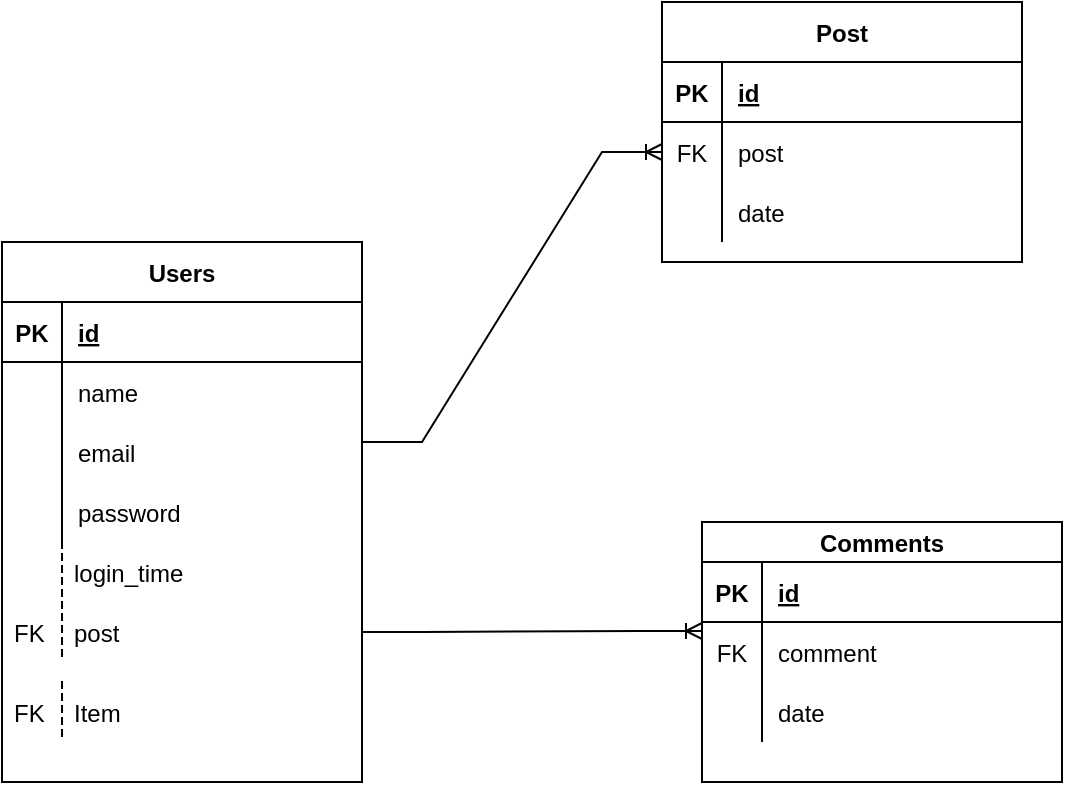 <mxfile version="15.4.0" type="device"><diagram id="IkVuqe74ITvd9V5jo-LK" name="Page-1"><mxGraphModel dx="866" dy="846" grid="1" gridSize="10" guides="1" tooltips="1" connect="1" arrows="1" fold="1" page="1" pageScale="1" pageWidth="850" pageHeight="1100" math="0" shadow="0"><root><mxCell id="0"/><mxCell id="1" parent="0"/><mxCell id="w8d0RJv6tpYtaPAGc3VM-93" value="Post" style="shape=table;startSize=30;container=1;collapsible=1;childLayout=tableLayout;fixedRows=1;rowLines=0;fontStyle=1;align=center;resizeLast=1;" parent="1" vertex="1"><mxGeometry x="510" y="60" width="180" height="130" as="geometry"/></mxCell><mxCell id="w8d0RJv6tpYtaPAGc3VM-94" value="" style="shape=partialRectangle;collapsible=0;dropTarget=0;pointerEvents=0;fillColor=none;top=0;left=0;bottom=1;right=0;points=[[0,0.5],[1,0.5]];portConstraint=eastwest;" parent="w8d0RJv6tpYtaPAGc3VM-93" vertex="1"><mxGeometry y="30" width="180" height="30" as="geometry"/></mxCell><mxCell id="w8d0RJv6tpYtaPAGc3VM-95" value="PK" style="shape=partialRectangle;connectable=0;fillColor=none;top=0;left=0;bottom=0;right=0;fontStyle=1;overflow=hidden;" parent="w8d0RJv6tpYtaPAGc3VM-94" vertex="1"><mxGeometry width="30" height="30" as="geometry"><mxRectangle width="30" height="30" as="alternateBounds"/></mxGeometry></mxCell><mxCell id="w8d0RJv6tpYtaPAGc3VM-96" value="id" style="shape=partialRectangle;connectable=0;fillColor=none;top=0;left=0;bottom=0;right=0;align=left;spacingLeft=6;fontStyle=5;overflow=hidden;" parent="w8d0RJv6tpYtaPAGc3VM-94" vertex="1"><mxGeometry x="30" width="150" height="30" as="geometry"><mxRectangle width="150" height="30" as="alternateBounds"/></mxGeometry></mxCell><mxCell id="w8d0RJv6tpYtaPAGc3VM-106" value="" style="shape=partialRectangle;collapsible=0;dropTarget=0;pointerEvents=0;fillColor=none;top=0;left=0;bottom=0;right=0;points=[[0,0.5],[1,0.5]];portConstraint=eastwest;" parent="w8d0RJv6tpYtaPAGc3VM-93" vertex="1"><mxGeometry y="60" width="180" height="30" as="geometry"/></mxCell><mxCell id="w8d0RJv6tpYtaPAGc3VM-107" value="FK" style="shape=partialRectangle;connectable=0;fillColor=none;top=0;left=0;bottom=0;right=0;fontStyle=0;overflow=hidden;" parent="w8d0RJv6tpYtaPAGc3VM-106" vertex="1"><mxGeometry width="30" height="30" as="geometry"><mxRectangle width="30" height="30" as="alternateBounds"/></mxGeometry></mxCell><mxCell id="w8d0RJv6tpYtaPAGc3VM-108" value="post" style="shape=partialRectangle;connectable=0;fillColor=none;top=0;left=0;bottom=0;right=0;align=left;spacingLeft=6;fontStyle=0;overflow=hidden;" parent="w8d0RJv6tpYtaPAGc3VM-106" vertex="1"><mxGeometry x="30" width="150" height="30" as="geometry"><mxRectangle width="150" height="30" as="alternateBounds"/></mxGeometry></mxCell><mxCell id="w8d0RJv6tpYtaPAGc3VM-97" value="" style="shape=partialRectangle;collapsible=0;dropTarget=0;pointerEvents=0;fillColor=none;top=0;left=0;bottom=0;right=0;points=[[0,0.5],[1,0.5]];portConstraint=eastwest;" parent="w8d0RJv6tpYtaPAGc3VM-93" vertex="1"><mxGeometry y="90" width="180" height="30" as="geometry"/></mxCell><mxCell id="w8d0RJv6tpYtaPAGc3VM-98" value="" style="shape=partialRectangle;connectable=0;fillColor=none;top=0;left=0;bottom=0;right=0;editable=1;overflow=hidden;" parent="w8d0RJv6tpYtaPAGc3VM-97" vertex="1"><mxGeometry width="30" height="30" as="geometry"><mxRectangle width="30" height="30" as="alternateBounds"/></mxGeometry></mxCell><mxCell id="w8d0RJv6tpYtaPAGc3VM-99" value="date" style="shape=partialRectangle;connectable=0;fillColor=none;top=0;left=0;bottom=0;right=0;align=left;spacingLeft=6;overflow=hidden;" parent="w8d0RJv6tpYtaPAGc3VM-97" vertex="1"><mxGeometry x="30" width="150" height="30" as="geometry"><mxRectangle width="150" height="30" as="alternateBounds"/></mxGeometry></mxCell><mxCell id="w8d0RJv6tpYtaPAGc3VM-109" value="Comments" style="shape=table;startSize=20;container=1;collapsible=1;childLayout=tableLayout;fixedRows=1;rowLines=0;fontStyle=1;align=center;resizeLast=1;" parent="1" vertex="1"><mxGeometry x="530" y="320" width="180" height="130" as="geometry"/></mxCell><mxCell id="w8d0RJv6tpYtaPAGc3VM-110" value="" style="shape=partialRectangle;collapsible=0;dropTarget=0;pointerEvents=0;fillColor=none;top=0;left=0;bottom=1;right=0;points=[[0,0.5],[1,0.5]];portConstraint=eastwest;" parent="w8d0RJv6tpYtaPAGc3VM-109" vertex="1"><mxGeometry y="20" width="180" height="30" as="geometry"/></mxCell><mxCell id="w8d0RJv6tpYtaPAGc3VM-111" value="PK" style="shape=partialRectangle;connectable=0;fillColor=none;top=0;left=0;bottom=0;right=0;fontStyle=1;overflow=hidden;" parent="w8d0RJv6tpYtaPAGc3VM-110" vertex="1"><mxGeometry width="30" height="30" as="geometry"><mxRectangle width="30" height="30" as="alternateBounds"/></mxGeometry></mxCell><mxCell id="w8d0RJv6tpYtaPAGc3VM-112" value="id" style="shape=partialRectangle;connectable=0;fillColor=none;top=0;left=0;bottom=0;right=0;align=left;spacingLeft=6;fontStyle=5;overflow=hidden;" parent="w8d0RJv6tpYtaPAGc3VM-110" vertex="1"><mxGeometry x="30" width="150" height="30" as="geometry"><mxRectangle width="150" height="30" as="alternateBounds"/></mxGeometry></mxCell><mxCell id="w8d0RJv6tpYtaPAGc3VM-122" value="" style="shape=partialRectangle;collapsible=0;dropTarget=0;pointerEvents=0;fillColor=none;top=0;left=0;bottom=0;right=0;points=[[0,0.5],[1,0.5]];portConstraint=eastwest;" parent="w8d0RJv6tpYtaPAGc3VM-109" vertex="1"><mxGeometry y="50" width="180" height="30" as="geometry"/></mxCell><mxCell id="w8d0RJv6tpYtaPAGc3VM-123" value="FK" style="shape=partialRectangle;connectable=0;fillColor=none;top=0;left=0;bottom=0;right=0;fontStyle=0;overflow=hidden;" parent="w8d0RJv6tpYtaPAGc3VM-122" vertex="1"><mxGeometry width="30" height="30" as="geometry"><mxRectangle width="30" height="30" as="alternateBounds"/></mxGeometry></mxCell><mxCell id="w8d0RJv6tpYtaPAGc3VM-124" value="comment" style="shape=partialRectangle;connectable=0;fillColor=none;top=0;left=0;bottom=0;right=0;align=left;spacingLeft=6;fontStyle=0;overflow=hidden;" parent="w8d0RJv6tpYtaPAGc3VM-122" vertex="1"><mxGeometry x="30" width="150" height="30" as="geometry"><mxRectangle width="150" height="30" as="alternateBounds"/></mxGeometry></mxCell><mxCell id="w8d0RJv6tpYtaPAGc3VM-113" value="" style="shape=partialRectangle;collapsible=0;dropTarget=0;pointerEvents=0;fillColor=none;top=0;left=0;bottom=0;right=0;points=[[0,0.5],[1,0.5]];portConstraint=eastwest;" parent="w8d0RJv6tpYtaPAGc3VM-109" vertex="1"><mxGeometry y="80" width="180" height="30" as="geometry"/></mxCell><mxCell id="w8d0RJv6tpYtaPAGc3VM-114" value="" style="shape=partialRectangle;connectable=0;fillColor=none;top=0;left=0;bottom=0;right=0;editable=1;overflow=hidden;" parent="w8d0RJv6tpYtaPAGc3VM-113" vertex="1"><mxGeometry width="30" height="30" as="geometry"><mxRectangle width="30" height="30" as="alternateBounds"/></mxGeometry></mxCell><mxCell id="w8d0RJv6tpYtaPAGc3VM-115" value="date" style="shape=partialRectangle;connectable=0;fillColor=none;top=0;left=0;bottom=0;right=0;align=left;spacingLeft=6;overflow=hidden;" parent="w8d0RJv6tpYtaPAGc3VM-113" vertex="1"><mxGeometry x="30" width="150" height="30" as="geometry"><mxRectangle width="150" height="30" as="alternateBounds"/></mxGeometry></mxCell><mxCell id="w8d0RJv6tpYtaPAGc3VM-137" value="" style="edgeStyle=entityRelationEdgeStyle;fontSize=12;html=1;endArrow=ERoneToMany;rounded=0;" parent="1" target="w8d0RJv6tpYtaPAGc3VM-106" edge="1"><mxGeometry width="100" height="100" relative="1" as="geometry"><mxPoint x="360" y="280" as="sourcePoint"/><mxPoint x="470" y="170" as="targetPoint"/></mxGeometry></mxCell><mxCell id="w8d0RJv6tpYtaPAGc3VM-139" value="" style="edgeStyle=entityRelationEdgeStyle;fontSize=12;html=1;endArrow=ERoneToMany;rounded=0;" parent="1" edge="1"><mxGeometry width="100" height="100" relative="1" as="geometry"><mxPoint x="360" y="375" as="sourcePoint"/><mxPoint x="530" y="374.5" as="targetPoint"/></mxGeometry></mxCell><mxCell id="qipkRwJ9tkGy5b8ycpIj-1" value="Users" style="shape=table;startSize=30;container=1;collapsible=1;childLayout=tableLayout;fixedRows=1;rowLines=0;fontStyle=1;align=center;resizeLast=1;" vertex="1" parent="1"><mxGeometry x="180" y="180" width="180" height="270" as="geometry"/></mxCell><mxCell id="qipkRwJ9tkGy5b8ycpIj-2" value="" style="shape=partialRectangle;collapsible=0;dropTarget=0;pointerEvents=0;fillColor=none;top=0;left=0;bottom=1;right=0;points=[[0,0.5],[1,0.5]];portConstraint=eastwest;" vertex="1" parent="qipkRwJ9tkGy5b8ycpIj-1"><mxGeometry y="30" width="180" height="30" as="geometry"/></mxCell><mxCell id="qipkRwJ9tkGy5b8ycpIj-3" value="PK" style="shape=partialRectangle;connectable=0;fillColor=none;top=0;left=0;bottom=0;right=0;fontStyle=1;overflow=hidden;" vertex="1" parent="qipkRwJ9tkGy5b8ycpIj-2"><mxGeometry width="30" height="30" as="geometry"><mxRectangle width="30" height="30" as="alternateBounds"/></mxGeometry></mxCell><mxCell id="qipkRwJ9tkGy5b8ycpIj-4" value="id" style="shape=partialRectangle;connectable=0;fillColor=none;top=0;left=0;bottom=0;right=0;align=left;spacingLeft=6;fontStyle=5;overflow=hidden;" vertex="1" parent="qipkRwJ9tkGy5b8ycpIj-2"><mxGeometry x="30" width="150" height="30" as="geometry"><mxRectangle width="150" height="30" as="alternateBounds"/></mxGeometry></mxCell><mxCell id="qipkRwJ9tkGy5b8ycpIj-5" value="" style="shape=partialRectangle;collapsible=0;dropTarget=0;pointerEvents=0;fillColor=none;top=0;left=0;bottom=0;right=0;points=[[0,0.5],[1,0.5]];portConstraint=eastwest;" vertex="1" parent="qipkRwJ9tkGy5b8ycpIj-1"><mxGeometry y="60" width="180" height="30" as="geometry"/></mxCell><mxCell id="qipkRwJ9tkGy5b8ycpIj-6" value="" style="shape=partialRectangle;connectable=0;fillColor=none;top=0;left=0;bottom=0;right=0;editable=1;overflow=hidden;" vertex="1" parent="qipkRwJ9tkGy5b8ycpIj-5"><mxGeometry width="30" height="30" as="geometry"><mxRectangle width="30" height="30" as="alternateBounds"/></mxGeometry></mxCell><mxCell id="qipkRwJ9tkGy5b8ycpIj-7" value="name" style="shape=partialRectangle;connectable=0;fillColor=none;top=0;left=0;bottom=0;right=0;align=left;spacingLeft=6;overflow=hidden;" vertex="1" parent="qipkRwJ9tkGy5b8ycpIj-5"><mxGeometry x="30" width="150" height="30" as="geometry"><mxRectangle width="150" height="30" as="alternateBounds"/></mxGeometry></mxCell><mxCell id="qipkRwJ9tkGy5b8ycpIj-8" value="" style="shape=partialRectangle;collapsible=0;dropTarget=0;pointerEvents=0;fillColor=none;top=0;left=0;bottom=0;right=0;points=[[0,0.5],[1,0.5]];portConstraint=eastwest;" vertex="1" parent="qipkRwJ9tkGy5b8ycpIj-1"><mxGeometry y="90" width="180" height="30" as="geometry"/></mxCell><mxCell id="qipkRwJ9tkGy5b8ycpIj-9" value="" style="shape=partialRectangle;connectable=0;fillColor=none;top=0;left=0;bottom=0;right=0;editable=1;overflow=hidden;" vertex="1" parent="qipkRwJ9tkGy5b8ycpIj-8"><mxGeometry width="30" height="30" as="geometry"><mxRectangle width="30" height="30" as="alternateBounds"/></mxGeometry></mxCell><mxCell id="qipkRwJ9tkGy5b8ycpIj-10" value="email" style="shape=partialRectangle;connectable=0;fillColor=none;top=0;left=0;bottom=0;right=0;align=left;spacingLeft=6;overflow=hidden;" vertex="1" parent="qipkRwJ9tkGy5b8ycpIj-8"><mxGeometry x="30" width="150" height="30" as="geometry"><mxRectangle width="150" height="30" as="alternateBounds"/></mxGeometry></mxCell><mxCell id="qipkRwJ9tkGy5b8ycpIj-11" value="" style="shape=partialRectangle;collapsible=0;dropTarget=0;pointerEvents=0;fillColor=none;top=0;left=0;bottom=0;right=0;points=[[0,0.5],[1,0.5]];portConstraint=eastwest;" vertex="1" parent="qipkRwJ9tkGy5b8ycpIj-1"><mxGeometry y="120" width="180" height="30" as="geometry"/></mxCell><mxCell id="qipkRwJ9tkGy5b8ycpIj-12" value="" style="shape=partialRectangle;connectable=0;fillColor=none;top=0;left=0;bottom=0;right=0;editable=1;overflow=hidden;" vertex="1" parent="qipkRwJ9tkGy5b8ycpIj-11"><mxGeometry width="30" height="30" as="geometry"><mxRectangle width="30" height="30" as="alternateBounds"/></mxGeometry></mxCell><mxCell id="qipkRwJ9tkGy5b8ycpIj-13" value="password" style="shape=partialRectangle;connectable=0;fillColor=none;top=0;left=0;bottom=0;right=0;align=left;spacingLeft=6;overflow=hidden;" vertex="1" parent="qipkRwJ9tkGy5b8ycpIj-11"><mxGeometry x="30" width="150" height="30" as="geometry"><mxRectangle width="150" height="30" as="alternateBounds"/></mxGeometry></mxCell><mxCell id="qipkRwJ9tkGy5b8ycpIj-14" value="login_time" style="shape=partialRectangle;fillColor=none;align=left;verticalAlign=middle;strokeColor=none;spacingLeft=34;rotatable=0;points=[[0,0.5],[1,0.5]];portConstraint=eastwest;dropTarget=0;" vertex="1" parent="1"><mxGeometry x="180" y="330" width="90" height="30" as="geometry"/></mxCell><mxCell id="qipkRwJ9tkGy5b8ycpIj-15" value="" style="shape=partialRectangle;top=0;left=0;bottom=0;fillColor=none;stokeWidth=1;dashed=1;align=left;verticalAlign=middle;spacingLeft=4;spacingRight=4;overflow=hidden;rotatable=0;points=[];portConstraint=eastwest;part=1;" vertex="1" connectable="0" parent="qipkRwJ9tkGy5b8ycpIj-14"><mxGeometry width="30" height="30" as="geometry"/></mxCell><mxCell id="qipkRwJ9tkGy5b8ycpIj-16" value="post" style="shape=partialRectangle;fillColor=none;align=left;verticalAlign=middle;strokeColor=none;spacingLeft=34;rotatable=0;points=[[0,0.5],[1,0.5]];portConstraint=eastwest;dropTarget=0;" vertex="1" parent="1"><mxGeometry x="180" y="360" width="90" height="30" as="geometry"/></mxCell><mxCell id="qipkRwJ9tkGy5b8ycpIj-17" value="FK" style="shape=partialRectangle;top=0;left=0;bottom=0;fillColor=none;stokeWidth=1;dashed=1;align=left;verticalAlign=middle;spacingLeft=4;spacingRight=4;overflow=hidden;rotatable=0;points=[];portConstraint=eastwest;part=1;" vertex="1" connectable="0" parent="qipkRwJ9tkGy5b8ycpIj-16"><mxGeometry width="30" height="30" as="geometry"/></mxCell><mxCell id="qipkRwJ9tkGy5b8ycpIj-21" value="Item" style="shape=partialRectangle;fillColor=none;align=left;verticalAlign=middle;strokeColor=none;spacingLeft=34;rotatable=0;points=[[0,0.5],[1,0.5]];portConstraint=eastwest;dropTarget=0;" vertex="1" parent="1"><mxGeometry x="180" y="400" width="90" height="30" as="geometry"/></mxCell><mxCell id="qipkRwJ9tkGy5b8ycpIj-22" value="FK" style="shape=partialRectangle;top=0;left=0;bottom=0;fillColor=none;stokeWidth=1;dashed=1;align=left;verticalAlign=middle;spacingLeft=4;spacingRight=4;overflow=hidden;rotatable=0;points=[];portConstraint=eastwest;part=1;" vertex="1" connectable="0" parent="qipkRwJ9tkGy5b8ycpIj-21"><mxGeometry width="30" height="30" as="geometry"/></mxCell></root></mxGraphModel></diagram></mxfile>